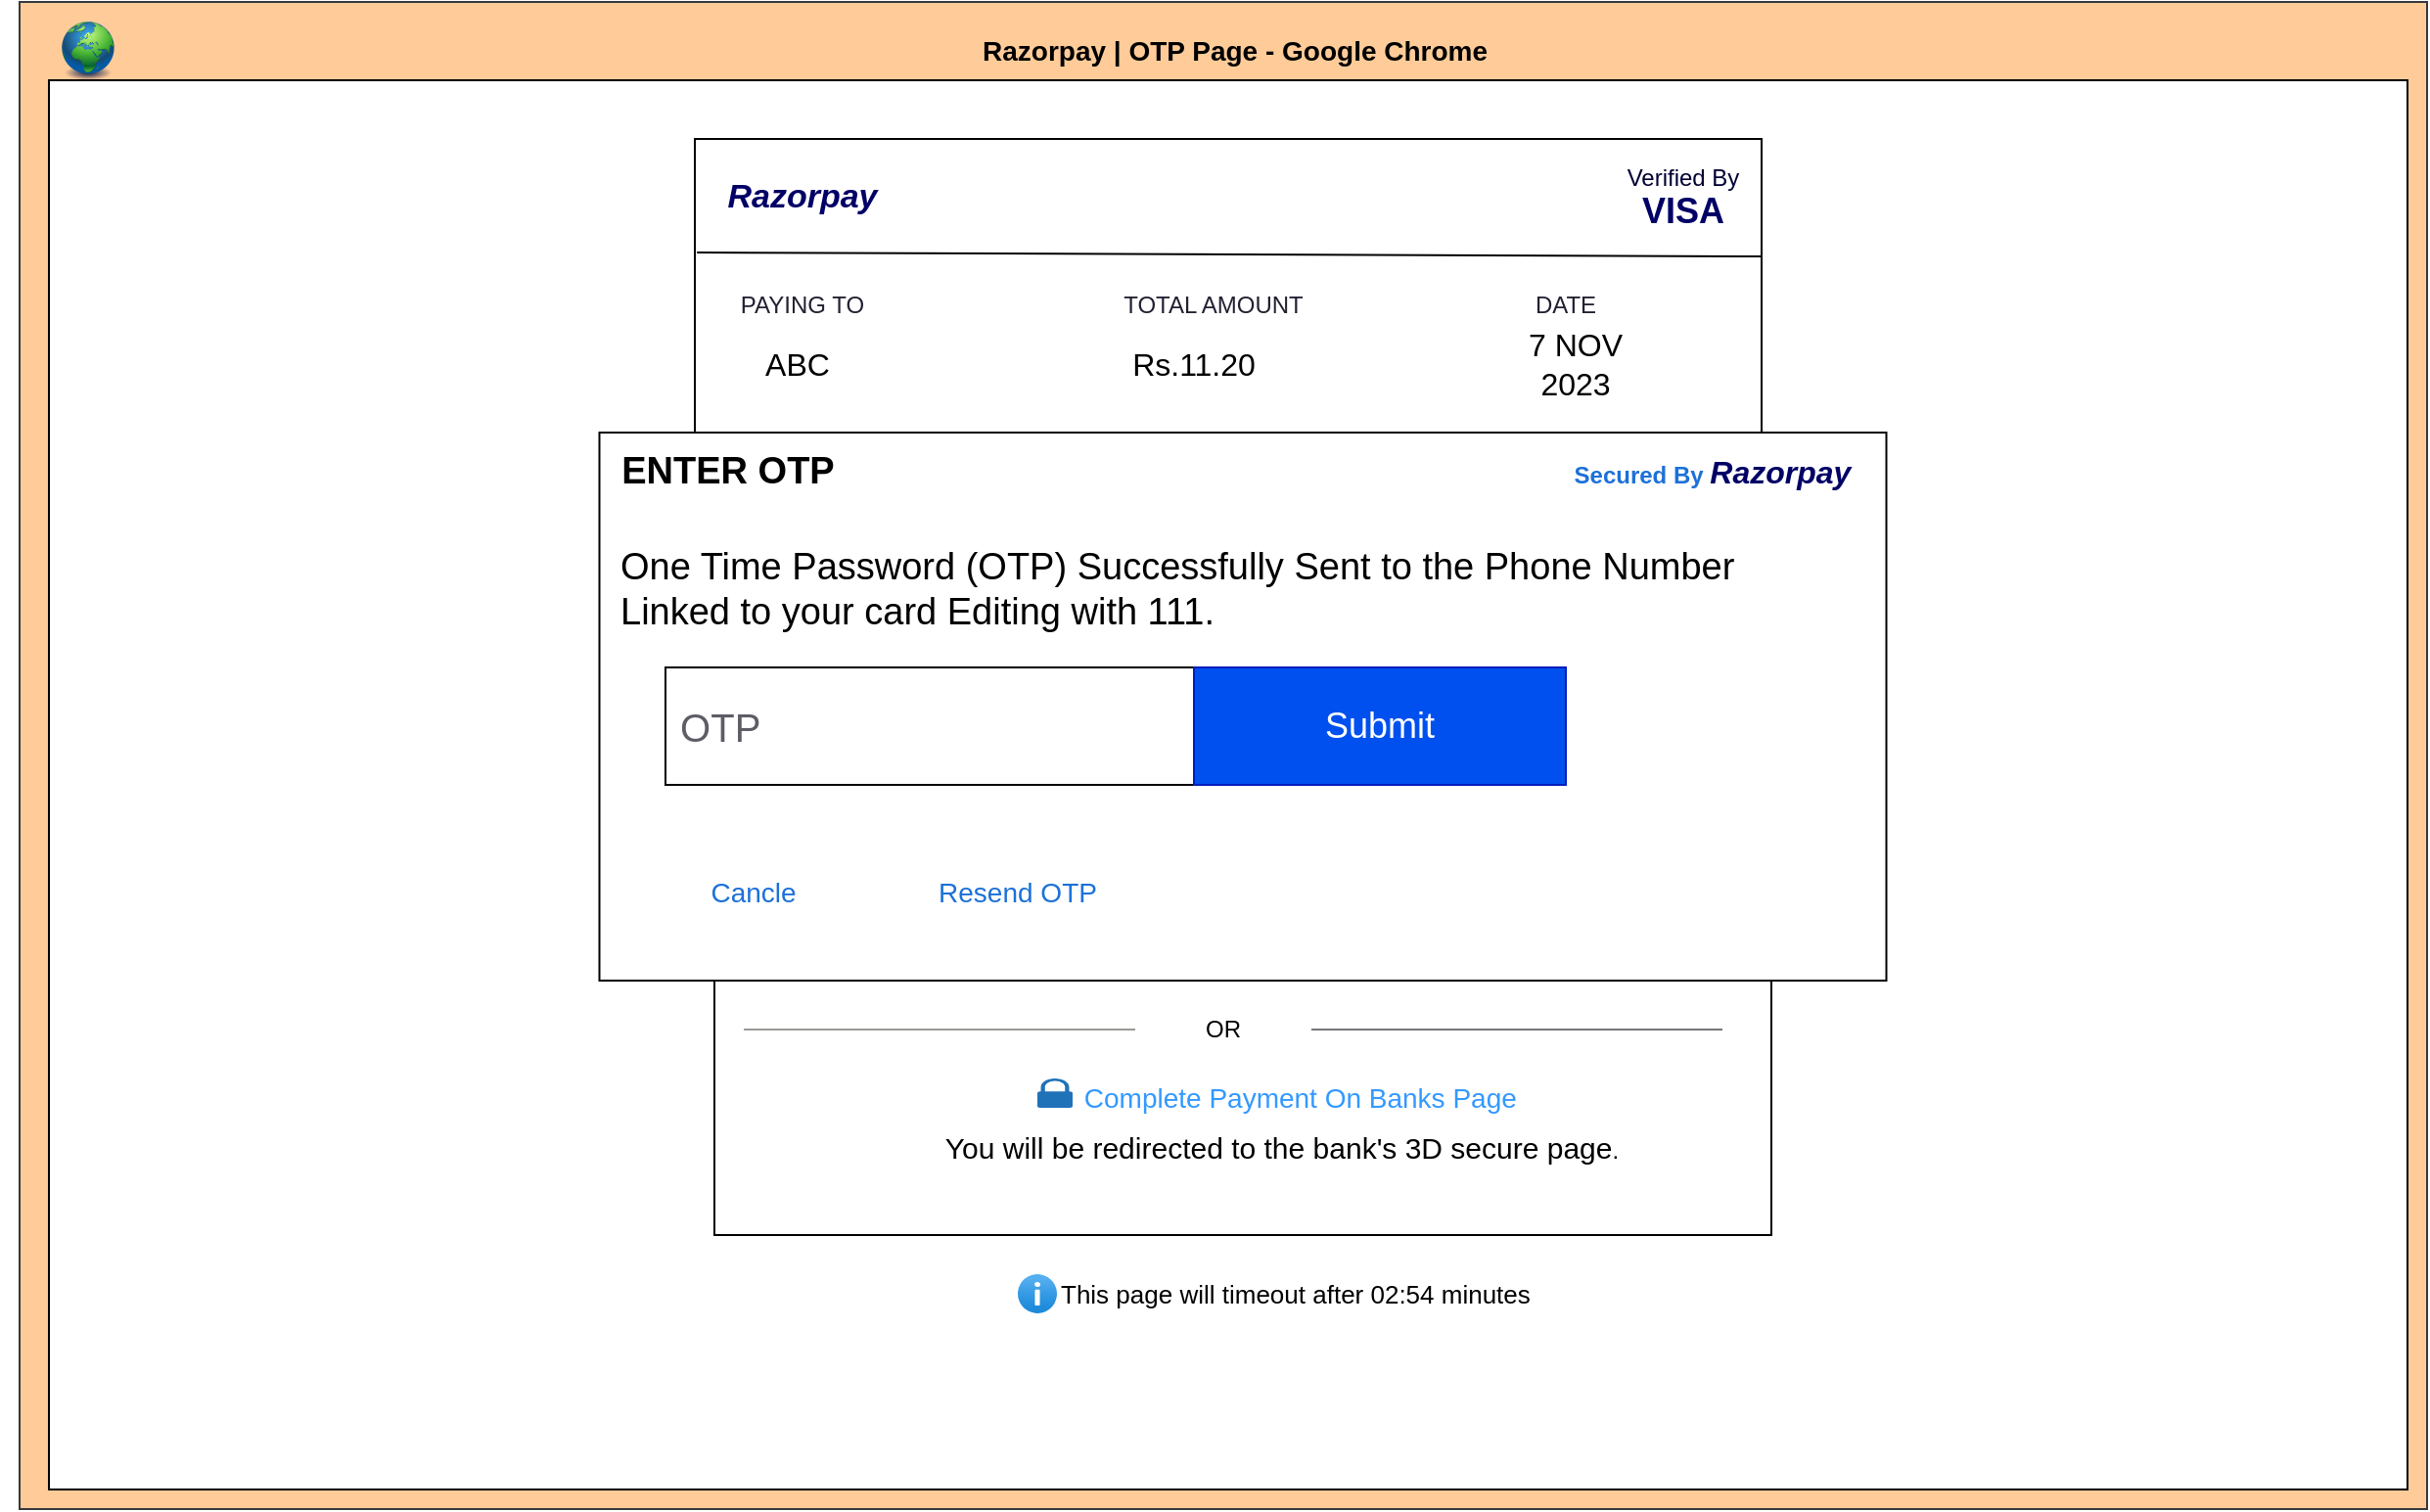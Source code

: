 <mxfile version="22.1.0" type="google">
  <diagram name="Page-1" id="LQRpS_ib7l_BwTtCBntA">
    <mxGraphModel dx="1364" dy="1895" grid="1" gridSize="10" guides="1" tooltips="1" connect="1" arrows="1" fold="1" page="1" pageScale="1" pageWidth="850" pageHeight="1100" math="0" shadow="0">
      <root>
        <mxCell id="0" />
        <mxCell id="1" parent="0" />
        <mxCell id="71ZQn8c_xGhLu53IjFP4-1" value="" style="rounded=0;whiteSpace=wrap;html=1;fillColor=#ffcc99;strokeColor=#36393d;" vertex="1" parent="1">
          <mxGeometry x="20" y="-1090" width="1230" height="770" as="geometry" />
        </mxCell>
        <mxCell id="71ZQn8c_xGhLu53IjFP4-2" value="" style="rounded=0;whiteSpace=wrap;html=1;" vertex="1" parent="1">
          <mxGeometry x="35" y="-1050" width="1205" height="720" as="geometry" />
        </mxCell>
        <mxCell id="71ZQn8c_xGhLu53IjFP4-3" value="" style="image;html=1;image=img/lib/clip_art/general/Earth_globe_128x128.png" vertex="1" parent="1">
          <mxGeometry x="10" y="-1080" width="90" height="30" as="geometry" />
        </mxCell>
        <mxCell id="71ZQn8c_xGhLu53IjFP4-5" value="&lt;div style=&quot;font-size: 13px;&quot; align=&quot;left&quot;&gt;&lt;font style=&quot;font-size: 14px;&quot;&gt;&lt;b&gt;Razorpay | OTP Page - Google Chrome&lt;br&gt;&lt;/b&gt;&lt;/font&gt;&lt;/div&gt;" style="text;html=1;strokeColor=none;fillColor=none;align=left;verticalAlign=middle;whiteSpace=wrap;rounded=0;" vertex="1" parent="1">
          <mxGeometry x="510" y="-1080" width="270" height="30" as="geometry" />
        </mxCell>
        <mxCell id="71ZQn8c_xGhLu53IjFP4-13" value="" style="rounded=0;whiteSpace=wrap;html=1;" vertex="1" parent="1">
          <mxGeometry x="365" y="-1020" width="545" height="200" as="geometry" />
        </mxCell>
        <mxCell id="71ZQn8c_xGhLu53IjFP4-14" value="" style="rounded=0;whiteSpace=wrap;html=1;" vertex="1" parent="1">
          <mxGeometry x="316.25" y="-870" width="657.5" height="280" as="geometry" />
        </mxCell>
        <mxCell id="71ZQn8c_xGhLu53IjFP4-15" value="&lt;font color=&quot;#000066&quot;&gt;&lt;i&gt;&lt;b&gt;&lt;font style=&quot;font-size: 17px;&quot;&gt;Razorpay&lt;/font&gt;&lt;/b&gt;&lt;/i&gt;&lt;/font&gt;" style="text;html=1;strokeColor=none;fillColor=none;align=center;verticalAlign=middle;whiteSpace=wrap;rounded=0;" vertex="1" parent="1">
          <mxGeometry x="380" y="-1010" width="80" height="40" as="geometry" />
        </mxCell>
        <mxCell id="71ZQn8c_xGhLu53IjFP4-17" value="&lt;div&gt;&lt;font color=&quot;#000033&quot;&gt;&amp;nbsp;Verified By&amp;nbsp;&lt;/font&gt;&lt;/div&gt;&lt;div&gt;&lt;font color=&quot;#000066&quot; style=&quot;font-size: 18px;&quot;&gt;&lt;b&gt;VISA&lt;/b&gt;&lt;/font&gt;&lt;/div&gt;" style="text;html=1;strokeColor=none;fillColor=none;align=center;verticalAlign=middle;whiteSpace=wrap;rounded=0;" vertex="1" parent="1">
          <mxGeometry x="830" y="-1020" width="80" height="60" as="geometry" />
        </mxCell>
        <mxCell id="71ZQn8c_xGhLu53IjFP4-18" value="" style="endArrow=none;html=1;rounded=0;entryX=1;entryY=1;entryDx=0;entryDy=0;exitX=0.002;exitY=0.29;exitDx=0;exitDy=0;exitPerimeter=0;" edge="1" parent="1" source="71ZQn8c_xGhLu53IjFP4-13" target="71ZQn8c_xGhLu53IjFP4-17">
          <mxGeometry width="50" height="50" relative="1" as="geometry">
            <mxPoint x="370" y="-967" as="sourcePoint" />
            <mxPoint x="415" y="-990" as="targetPoint" />
          </mxGeometry>
        </mxCell>
        <mxCell id="71ZQn8c_xGhLu53IjFP4-19" value="&lt;font color=&quot;#241f31&quot;&gt;PAYING TO&lt;/font&gt;" style="text;html=1;strokeColor=none;fillColor=none;align=center;verticalAlign=middle;whiteSpace=wrap;rounded=0;" vertex="1" parent="1">
          <mxGeometry x="380" y="-950" width="80" height="30" as="geometry" />
        </mxCell>
        <mxCell id="71ZQn8c_xGhLu53IjFP4-21" value="&lt;font color=&quot;#241f31&quot;&gt;TOTAL AMOUNT&lt;/font&gt;" style="text;html=1;strokeColor=none;fillColor=none;align=center;verticalAlign=middle;whiteSpace=wrap;rounded=0;" vertex="1" parent="1">
          <mxGeometry x="580" y="-950" width="100" height="30" as="geometry" />
        </mxCell>
        <mxCell id="71ZQn8c_xGhLu53IjFP4-22" value="&lt;font color=&quot;#241f31&quot;&gt;DATE&lt;/font&gt;" style="text;html=1;strokeColor=none;fillColor=none;align=center;verticalAlign=middle;whiteSpace=wrap;rounded=0;" vertex="1" parent="1">
          <mxGeometry x="780" y="-950" width="60" height="30" as="geometry" />
        </mxCell>
        <mxCell id="71ZQn8c_xGhLu53IjFP4-23" value="&lt;font style=&quot;font-size: 16px;&quot;&gt;ABC&lt;/font&gt;" style="text;html=1;strokeColor=none;fillColor=none;align=center;verticalAlign=middle;whiteSpace=wrap;rounded=0;fontStyle=0" vertex="1" parent="1">
          <mxGeometry x="360" y="-920" width="115" height="30" as="geometry" />
        </mxCell>
        <mxCell id="71ZQn8c_xGhLu53IjFP4-24" value="&lt;font style=&quot;font-size: 16px;&quot;&gt;Rs.11.20&lt;/font&gt;" style="text;html=1;strokeColor=none;fillColor=none;align=center;verticalAlign=middle;whiteSpace=wrap;rounded=0;" vertex="1" parent="1">
          <mxGeometry x="570" y="-920" width="100" height="30" as="geometry" />
        </mxCell>
        <mxCell id="71ZQn8c_xGhLu53IjFP4-25" value="&lt;font style=&quot;font-size: 16px;&quot;&gt;7 NOV 2023&lt;/font&gt;" style="text;html=1;strokeColor=none;fillColor=none;align=center;verticalAlign=middle;whiteSpace=wrap;rounded=0;" vertex="1" parent="1">
          <mxGeometry x="770" y="-920" width="90" height="30" as="geometry" />
        </mxCell>
        <mxCell id="71ZQn8c_xGhLu53IjFP4-26" value="&lt;font size=&quot;1&quot;&gt;&lt;b&gt;&lt;font style=&quot;font-size: 19px;&quot;&gt;ENTER OTP&lt;/font&gt;&lt;/b&gt;&lt;/font&gt;" style="text;html=1;strokeColor=none;fillColor=none;align=center;verticalAlign=middle;whiteSpace=wrap;rounded=0;" vertex="1" parent="1">
          <mxGeometry x="312.5" y="-870" width="137.5" height="40" as="geometry" />
        </mxCell>
        <mxCell id="71ZQn8c_xGhLu53IjFP4-27" value="&lt;font color=&quot;#1c71d8&quot;&gt;&lt;b&gt;Secured&lt;/b&gt;&lt;/font&gt; &lt;b&gt;&lt;font color=&quot;#1c71d8&quot;&gt;By&lt;/font&gt;&lt;/b&gt; &lt;b&gt;&lt;i&gt;&lt;font color=&quot;#000066&quot; style=&quot;font-size: 16px;&quot;&gt;Razorpay&lt;/font&gt;&lt;/i&gt;&lt;/b&gt;" style="text;html=1;strokeColor=none;fillColor=none;align=center;verticalAlign=middle;whiteSpace=wrap;rounded=0;" vertex="1" parent="1">
          <mxGeometry x="810" y="-865" width="150" height="30" as="geometry" />
        </mxCell>
        <mxCell id="71ZQn8c_xGhLu53IjFP4-28" value="&lt;div align=&quot;left&quot;&gt;&lt;font style=&quot;font-size: 19px;&quot;&gt;One Time Password (OTP) Successfully Sent to the Phone Number Linked&amp;nbsp;to your card Editing with 111.&lt;/font&gt;&lt;/div&gt;" style="text;html=1;strokeColor=none;fillColor=none;align=left;verticalAlign=middle;whiteSpace=wrap;rounded=0;" vertex="1" parent="1">
          <mxGeometry x="325" y="-820" width="635" height="60" as="geometry" />
        </mxCell>
        <mxCell id="71ZQn8c_xGhLu53IjFP4-29" value="&lt;div align=&quot;left&quot;&gt;&lt;font color=&quot;#5e5c64&quot; style=&quot;font-size: 20px;&quot;&gt;&amp;nbsp;OTP&lt;/font&gt;&lt;/div&gt;" style="rounded=0;whiteSpace=wrap;html=1;align=left;" vertex="1" parent="1">
          <mxGeometry x="350" y="-750" width="280" height="60" as="geometry" />
        </mxCell>
        <mxCell id="71ZQn8c_xGhLu53IjFP4-30" value="&lt;font style=&quot;font-size: 18px;&quot;&gt;Submit&lt;/font&gt;" style="rounded=0;whiteSpace=wrap;html=1;fillColor=#0050ef;fontColor=#ffffff;strokeColor=#001DBC;" vertex="1" parent="1">
          <mxGeometry x="620" y="-750" width="190" height="60" as="geometry" />
        </mxCell>
        <mxCell id="71ZQn8c_xGhLu53IjFP4-33" value="&lt;font color=&quot;#1c71d8&quot; style=&quot;font-size: 14px;&quot;&gt;Cancle&lt;/font&gt;" style="text;html=1;strokeColor=none;fillColor=none;align=center;verticalAlign=middle;whiteSpace=wrap;rounded=0;" vertex="1" parent="1">
          <mxGeometry x="360" y="-650" width="70" height="30" as="geometry" />
        </mxCell>
        <mxCell id="71ZQn8c_xGhLu53IjFP4-34" value="&lt;font color=&quot;#1c71d8&quot; style=&quot;font-size: 14px;&quot;&gt;Resend OTP&lt;/font&gt;" style="text;html=1;strokeColor=none;fillColor=none;align=center;verticalAlign=middle;whiteSpace=wrap;rounded=0;" vertex="1" parent="1">
          <mxGeometry x="480" y="-650" width="100" height="30" as="geometry" />
        </mxCell>
        <mxCell id="71ZQn8c_xGhLu53IjFP4-43" value="" style="image;aspect=fixed;html=1;points=[];align=center;fontSize=12;image=img/lib/azure2/general/Information.svg;" vertex="1" parent="1">
          <mxGeometry x="530" y="-440" width="20" height="20" as="geometry" />
        </mxCell>
        <mxCell id="71ZQn8c_xGhLu53IjFP4-44" value="&lt;div style=&quot;font-size: 13px;&quot; align=&quot;left&quot;&gt;&lt;font style=&quot;font-size: 13px;&quot;&gt;This page will timeout after&amp;nbsp;02:54 minutes&lt;/font&gt;&lt;/div&gt;" style="text;html=1;strokeColor=none;fillColor=none;align=left;verticalAlign=middle;whiteSpace=wrap;rounded=0;" vertex="1" parent="1">
          <mxGeometry x="550" y="-445" width="325" height="30" as="geometry" />
        </mxCell>
        <mxCell id="71ZQn8c_xGhLu53IjFP4-45" value="" style="rounded=0;whiteSpace=wrap;html=1;" vertex="1" parent="1">
          <mxGeometry x="375" y="-590" width="540" height="130" as="geometry" />
        </mxCell>
        <mxCell id="71ZQn8c_xGhLu53IjFP4-46" value="" style="line;strokeWidth=1;html=1;strokeColor=#9a9996;" vertex="1" parent="1">
          <mxGeometry x="390" y="-570" width="200" height="10" as="geometry" />
        </mxCell>
        <mxCell id="71ZQn8c_xGhLu53IjFP4-47" value="OR" style="text;html=1;strokeColor=none;fillColor=none;align=center;verticalAlign=middle;whiteSpace=wrap;rounded=0;" vertex="1" parent="1">
          <mxGeometry x="605" y="-580" width="60" height="30" as="geometry" />
        </mxCell>
        <mxCell id="71ZQn8c_xGhLu53IjFP4-48" value="" style="line;strokeWidth=1;html=1;strokeColor=#77767b;" vertex="1" parent="1">
          <mxGeometry x="680" y="-570" width="210" height="10" as="geometry" />
        </mxCell>
        <mxCell id="71ZQn8c_xGhLu53IjFP4-49" value="" style="sketch=0;pointerEvents=1;shadow=0;dashed=0;html=1;strokeColor=none;labelPosition=center;verticalLabelPosition=bottom;verticalAlign=top;outlineConnect=0;align=center;shape=mxgraph.office.security.lock_protected;fillColor=#2072B8;" vertex="1" parent="1">
          <mxGeometry x="540" y="-540" width="18" height="15" as="geometry" />
        </mxCell>
        <mxCell id="71ZQn8c_xGhLu53IjFP4-50" value="&lt;div align=&quot;left&quot;&gt;&lt;font style=&quot;font-size: 14px;&quot; color=&quot;#3399ff&quot;&gt;&amp;nbsp;Complete Payment On Banks Page&lt;/font&gt;&lt;/div&gt;" style="text;html=1;strokeColor=none;fillColor=none;align=left;verticalAlign=middle;whiteSpace=wrap;rounded=0;" vertex="1" parent="1">
          <mxGeometry x="558" y="-545" width="270" height="30" as="geometry" />
        </mxCell>
        <mxCell id="71ZQn8c_xGhLu53IjFP4-53" value="&lt;font style=&quot;font-size: 15px;&quot;&gt;You will be redirected to the bank&#39;s 3D secure page&lt;/font&gt;." style="text;html=1;strokeColor=none;fillColor=none;align=center;verticalAlign=middle;whiteSpace=wrap;rounded=0;" vertex="1" parent="1">
          <mxGeometry x="490" y="-520" width="350" height="30" as="geometry" />
        </mxCell>
      </root>
    </mxGraphModel>
  </diagram>
</mxfile>

